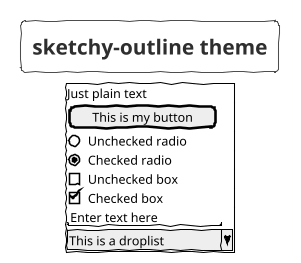 ' Do not edit
' Theme Gallery
' autogenerated by script
'
@startsalt
!theme sketchy-outline
title sketchy-outline theme
{+
  Just plain text
  [This is my button]
  ()  Unchecked radio
  (X) Checked radio
  []  Unchecked box
  [X] Checked box
  "Enter text here   "
  ^This is a droplist^
}
@endsalt